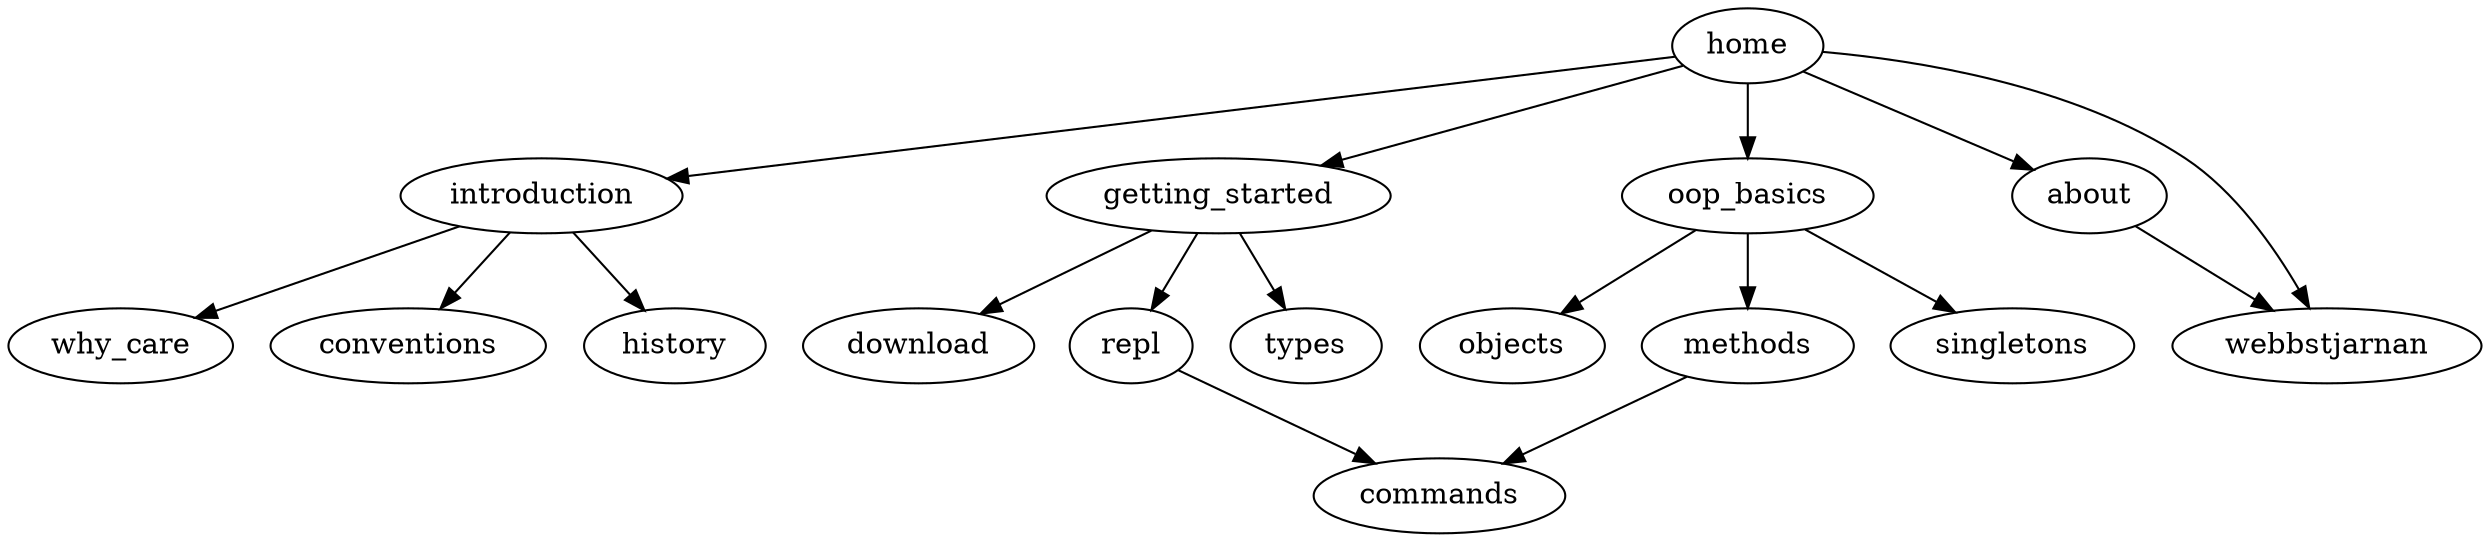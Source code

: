 digraph {
	home -> {
		introduction;
		getting_started;
		oop_basics;
		about;
		webbstjarnan;
	}

	introduction -> {
		why_care;
		conventions;
		history;
	}

	getting_started -> {
		download;
		repl;
		types;
	}
	repl -> commands;

	oop_basics -> {
		objects:
		classes;
		methods;
		singletons;
	}
	methods -> commands;

	about -> {
		webbstjarnan;
	}
}